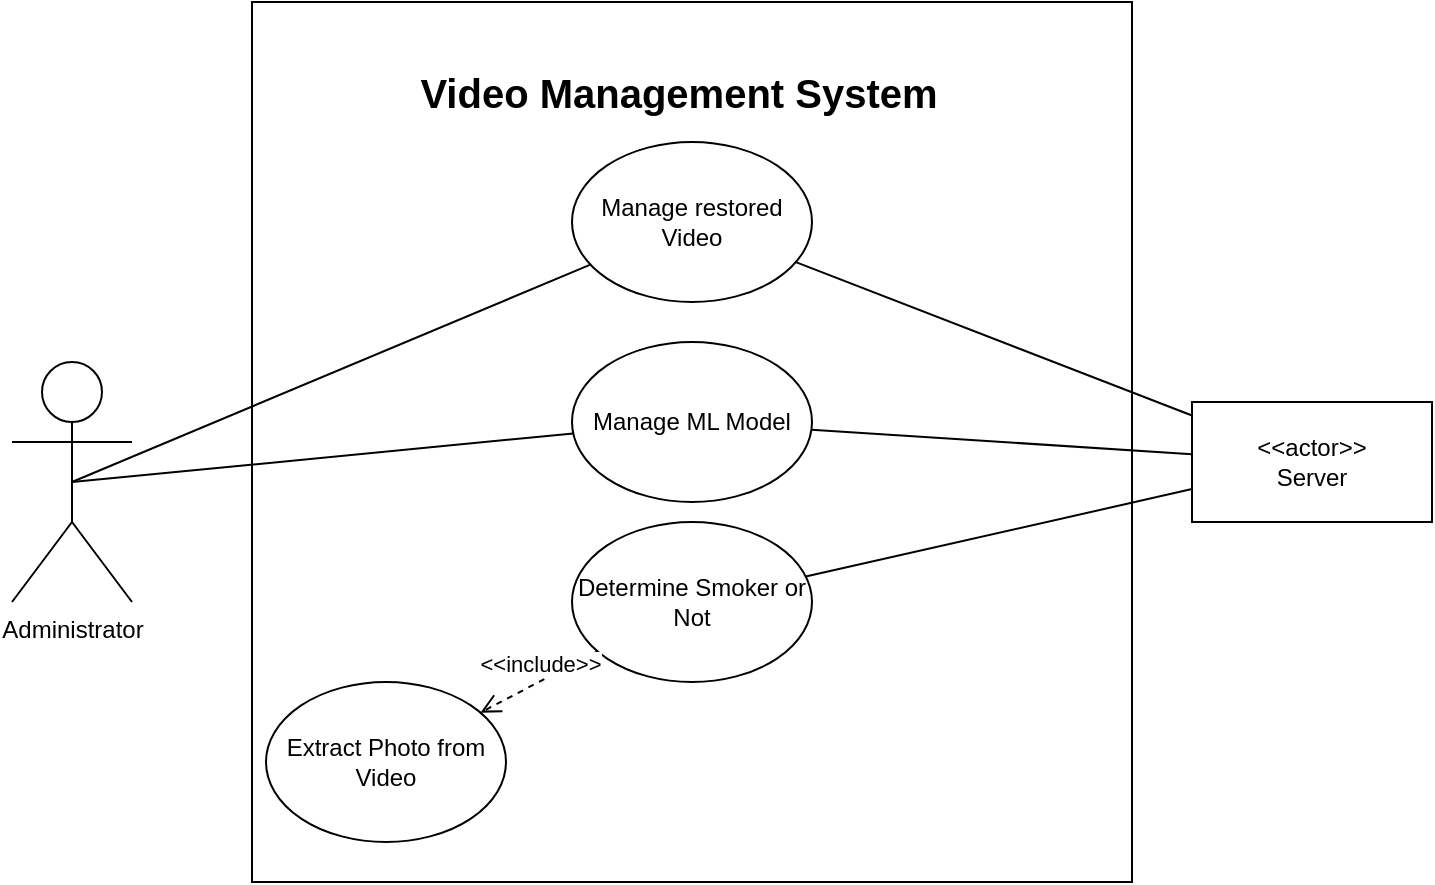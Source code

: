 <mxfile version="10.6.0" type="github"><diagram id="ehRzutV-2FR0XbVqjN3R" name="Page-1"><mxGraphModel dx="754" dy="467" grid="1" gridSize="10" guides="1" tooltips="1" connect="1" arrows="1" fold="1" page="1" pageScale="1" pageWidth="827" pageHeight="1169" math="0" shadow="0"><root><mxCell id="0"/><mxCell id="1" parent="0"/><mxCell id="uoamtDWj_TaJbrKhUdQR-1" value="" style="rounded=0;whiteSpace=wrap;html=1;" parent="1" vertex="1"><mxGeometry x="170" y="160" width="440" height="440" as="geometry"/></mxCell><mxCell id="uoamtDWj_TaJbrKhUdQR-2" value="Administrator" style="shape=umlActor;verticalLabelPosition=bottom;labelBackgroundColor=#ffffff;verticalAlign=top;html=1;outlineConnect=0;" parent="1" vertex="1"><mxGeometry x="50" y="340" width="60" height="120" as="geometry"/></mxCell><mxCell id="uoamtDWj_TaJbrKhUdQR-4" value="&lt;b&gt;&lt;font style=&quot;font-size: 20px&quot;&gt;Video Management System&lt;/font&gt;&lt;/b&gt;" style="text;html=1;strokeColor=none;fillColor=none;align=center;verticalAlign=middle;whiteSpace=wrap;rounded=0;" parent="1" vertex="1"><mxGeometry x="177" y="170" width="413" height="70" as="geometry"/></mxCell><mxCell id="uoamtDWj_TaJbrKhUdQR-6" value="&lt;div&gt;&amp;lt;&amp;lt;actor&amp;gt;&amp;gt;&lt;/div&gt;&lt;div&gt;Server&lt;br&gt;&lt;/div&gt;" style="rounded=0;whiteSpace=wrap;html=1;" parent="1" vertex="1"><mxGeometry x="640" y="360" width="120" height="60" as="geometry"/></mxCell><mxCell id="uoamtDWj_TaJbrKhUdQR-7" value="Manage restored&lt;br&gt;Video&lt;br&gt;" style="ellipse;whiteSpace=wrap;html=1;" parent="1" vertex="1"><mxGeometry x="330" y="230" width="120" height="80" as="geometry"/></mxCell><mxCell id="uoamtDWj_TaJbrKhUdQR-10" value="" style="endArrow=none;html=1;" parent="1" source="uoamtDWj_TaJbrKhUdQR-7" target="uoamtDWj_TaJbrKhUdQR-6" edge="1"><mxGeometry width="50" height="50" relative="1" as="geometry"><mxPoint x="532" y="417" as="sourcePoint"/><mxPoint x="583" y="455" as="targetPoint"/></mxGeometry></mxCell><mxCell id="uoamtDWj_TaJbrKhUdQR-22" value="Extract Photo from Video" style="ellipse;whiteSpace=wrap;html=1;" parent="1" vertex="1"><mxGeometry x="177" y="500" width="120" height="80" as="geometry"/></mxCell><mxCell id="uoamtDWj_TaJbrKhUdQR-23" value="" style="endArrow=none;html=1;exitX=0.5;exitY=0.5;exitDx=0;exitDy=0;exitPerimeter=0;" parent="1" source="uoamtDWj_TaJbrKhUdQR-2" target="uoamtDWj_TaJbrKhUdQR-7" edge="1"><mxGeometry width="50" height="50" relative="1" as="geometry"><mxPoint x="240" y="225" as="sourcePoint"/><mxPoint x="360" y="300" as="targetPoint"/></mxGeometry></mxCell><mxCell id="uoamtDWj_TaJbrKhUdQR-24" value="Determine Smoker or Not" style="ellipse;whiteSpace=wrap;html=1;" parent="1" vertex="1"><mxGeometry x="330" y="420" width="120" height="80" as="geometry"/></mxCell><mxCell id="uoamtDWj_TaJbrKhUdQR-26" value="&amp;lt;&amp;lt;include&amp;gt;&amp;gt;" style="html=1;verticalAlign=bottom;endArrow=open;dashed=1;endSize=8;" parent="1" source="uoamtDWj_TaJbrKhUdQR-24" target="uoamtDWj_TaJbrKhUdQR-22" edge="1"><mxGeometry relative="1" as="geometry"><mxPoint x="358.839" y="329.104" as="sourcePoint"/><mxPoint x="300.939" y="370.758" as="targetPoint"/><mxPoint as="offset"/></mxGeometry></mxCell><mxCell id="uoamtDWj_TaJbrKhUdQR-27" value="" style="endArrow=none;html=1;" parent="1" source="uoamtDWj_TaJbrKhUdQR-24" target="uoamtDWj_TaJbrKhUdQR-6" edge="1"><mxGeometry width="50" height="50" relative="1" as="geometry"><mxPoint x="440" y="370" as="sourcePoint"/><mxPoint x="630" y="445" as="targetPoint"/></mxGeometry></mxCell><mxCell id="uoamtDWj_TaJbrKhUdQR-28" value="Manage ML Model&lt;br&gt;" style="ellipse;whiteSpace=wrap;html=1;" parent="1" vertex="1"><mxGeometry x="330" y="330" width="120" height="80" as="geometry"/></mxCell><mxCell id="uoamtDWj_TaJbrKhUdQR-29" value="" style="endArrow=none;html=1;" parent="1" source="uoamtDWj_TaJbrKhUdQR-28" target="uoamtDWj_TaJbrKhUdQR-6" edge="1"><mxGeometry width="50" height="50" relative="1" as="geometry"><mxPoint x="444.603" y="469.04" as="sourcePoint"/><mxPoint x="650" y="384.645" as="targetPoint"/></mxGeometry></mxCell><mxCell id="uoamtDWj_TaJbrKhUdQR-30" value="" style="endArrow=none;html=1;entryX=0.5;entryY=0.5;entryDx=0;entryDy=0;entryPerimeter=0;" parent="1" source="uoamtDWj_TaJbrKhUdQR-28" target="uoamtDWj_TaJbrKhUdQR-2" edge="1"><mxGeometry width="50" height="50" relative="1" as="geometry"><mxPoint x="454.603" y="479.04" as="sourcePoint"/><mxPoint x="660" y="394.645" as="targetPoint"/></mxGeometry></mxCell></root></mxGraphModel></diagram></mxfile>